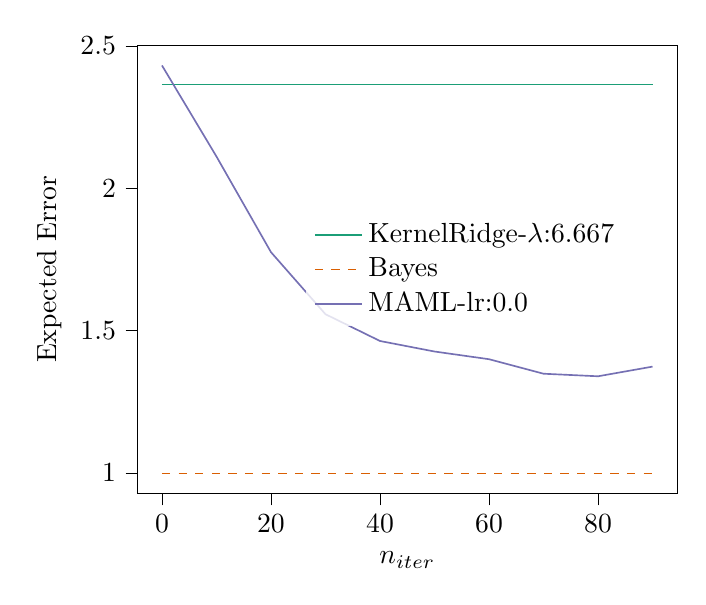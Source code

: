 % This file was created with tikzplotlib v0.10.1.
\begin{tikzpicture}

\definecolor{chocolate217952}{RGB}{217,95,2}
\definecolor{darkcyan27158119}{RGB}{27,158,119}
\definecolor{darkgray176}{RGB}{176,176,176}
\definecolor{lightslategray117112179}{RGB}{117,112,179}

\begin{axis}[
legend cell align={left},
legend style={fill opacity=0.8, draw opacity=1, text opacity=1, at={(0.91,0.5)}, anchor=east, draw=none},
tick align=outside,
tick pos=left,
x grid style={darkgray176},
xlabel={\(\displaystyle n_{iter}\)},
xmin=-4.5, xmax=94.5,
xtick style={color=black},
y grid style={darkgray176},
ylabel={Expected Error},
ymin=0.927, ymax=2.502,
ytick style={color=black}
]
\addplot [semithick, darkcyan27158119]
table {%
0 2.364
10 2.364
20 2.364
30 2.364
40 2.364
50 2.364
60 2.364
70 2.364
80 2.364
90 2.364
};
\addlegendentry{KernelRidge-$\lambda$:6.667}
\addplot [semithick, chocolate217952, dashed]
table {%
0 0.998
10 0.998
20 0.998
30 0.998
40 0.998
50 0.998
60 0.998
70 0.998
80 0.998
90 0.998
};
\addlegendentry{Bayes}
\addplot [semithick, lightslategray117112179]
table {%
0 2.431
10 2.111
20 1.775
30 1.557
40 1.463
50 1.426
60 1.399
70 1.348
80 1.339
90 1.373
};
\addlegendentry{MAML-lr:0.0}
\end{axis}

\end{tikzpicture}
